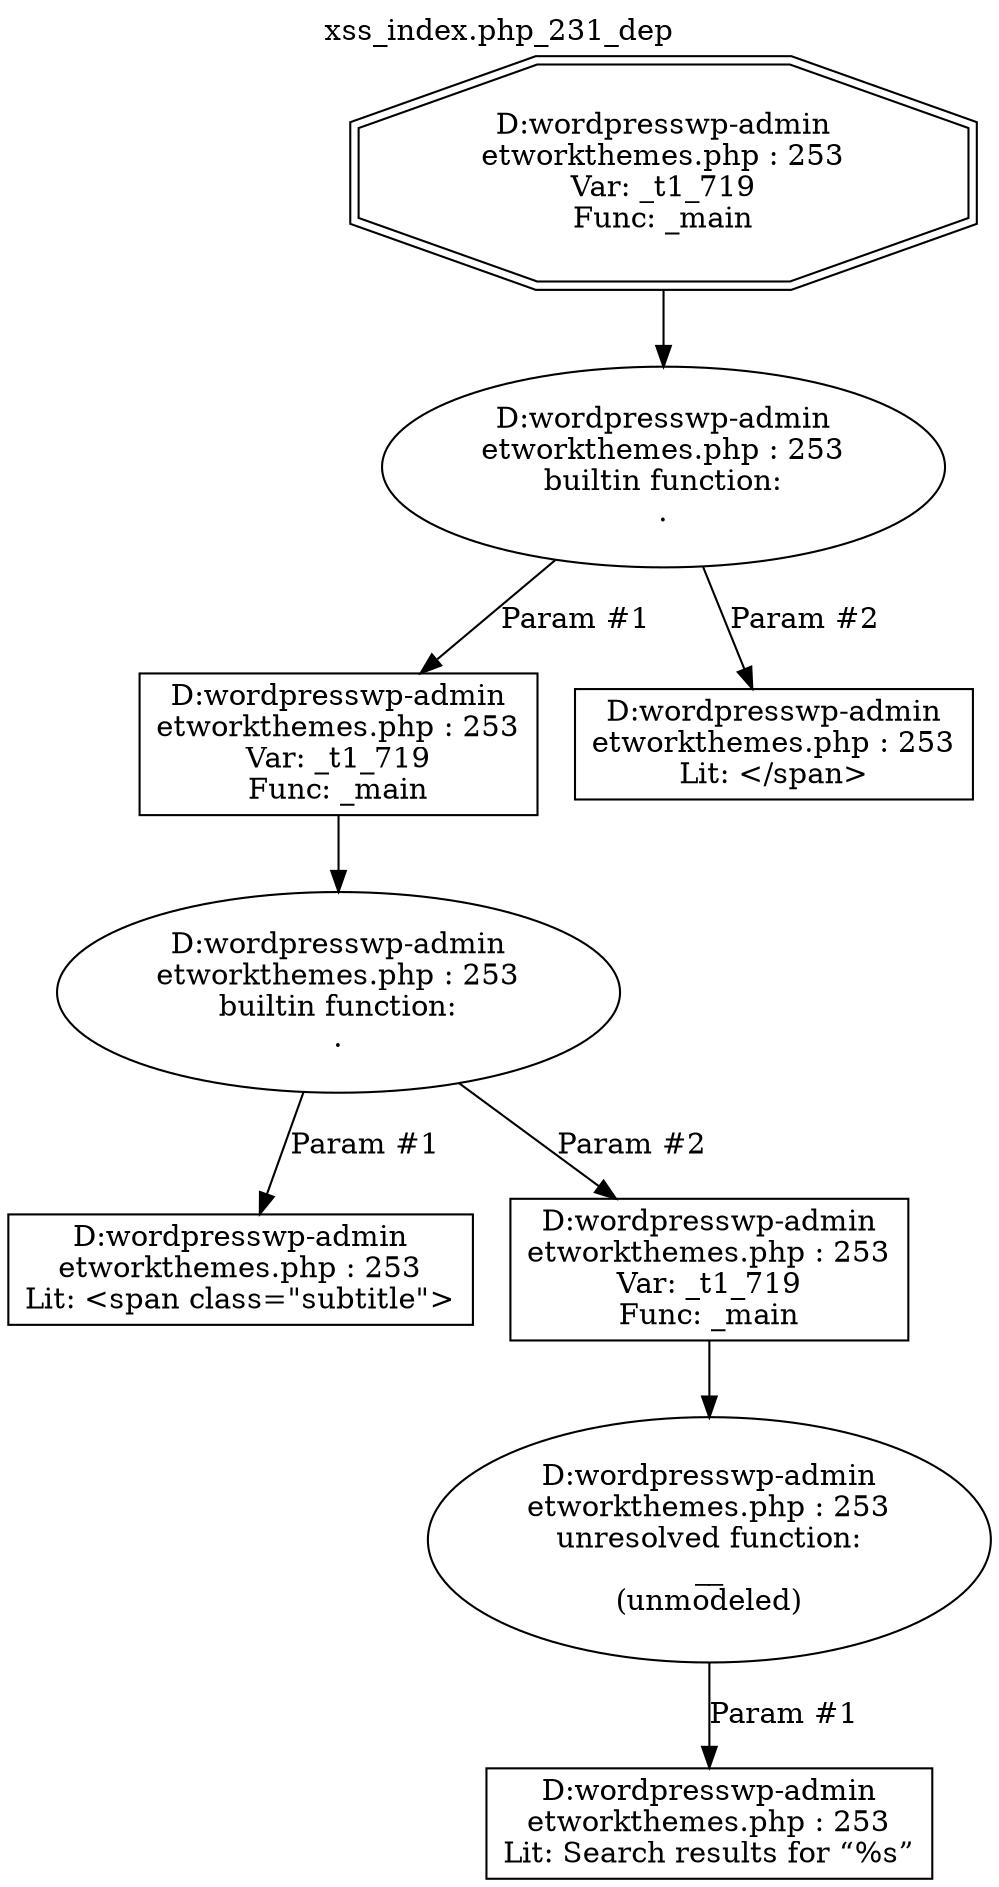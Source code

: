 digraph cfg {
  label="xss_index.php_231_dep";
  labelloc=t;
  n1 [shape=doubleoctagon, label="D:\wordpress\wp-admin\network\themes.php : 253\nVar: _t1_719\nFunc: _main\n"];
  n2 [shape=ellipse, label="D:\wordpress\wp-admin\network\themes.php : 253\nbuiltin function:\n.\n"];
  n3 [shape=box, label="D:\wordpress\wp-admin\network\themes.php : 253\nVar: _t1_719\nFunc: _main\n"];
  n4 [shape=ellipse, label="D:\wordpress\wp-admin\network\themes.php : 253\nbuiltin function:\n.\n"];
  n5 [shape=box, label="D:\wordpress\wp-admin\network\themes.php : 253\nLit: <span class=\"subtitle\">\n"];
  n6 [shape=box, label="D:\wordpress\wp-admin\network\themes.php : 253\nVar: _t1_719\nFunc: _main\n"];
  n7 [shape=ellipse, label="D:\wordpress\wp-admin\network\themes.php : 253\nunresolved function:\n__\n(unmodeled)\n"];
  n8 [shape=box, label="D:\wordpress\wp-admin\network\themes.php : 253\nLit: Search results for &#8220;%s&#8221;\n"];
  n9 [shape=box, label="D:\wordpress\wp-admin\network\themes.php : 253\nLit: </span>\n"];
  n1 -> n2;
  n3 -> n4;
  n4 -> n5[label="Param #1"];
  n4 -> n6[label="Param #2"];
  n6 -> n7;
  n7 -> n8[label="Param #1"];
  n2 -> n3[label="Param #1"];
  n2 -> n9[label="Param #2"];
}
